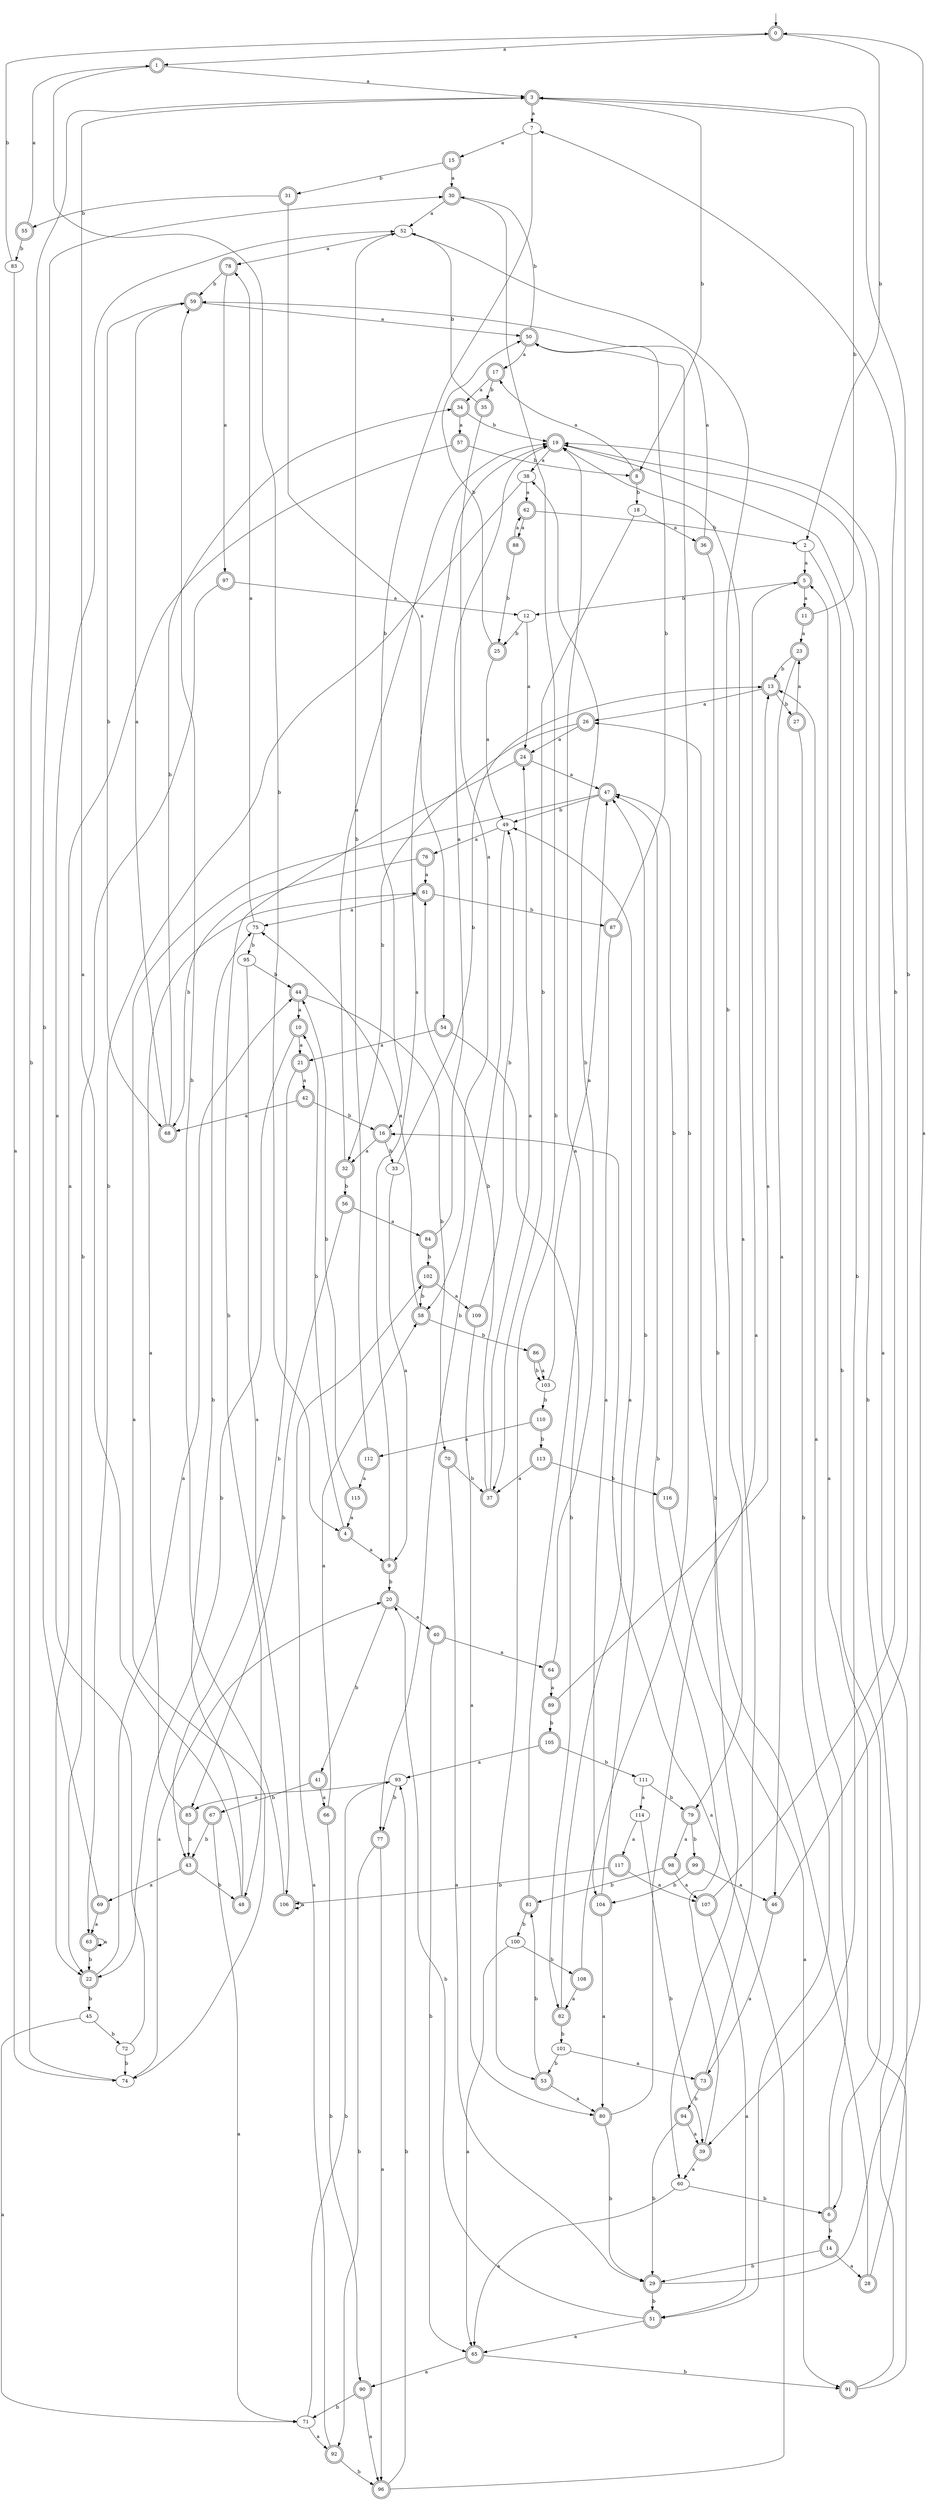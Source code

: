 digraph RandomDFA {
  __start0 [label="", shape=none];
  __start0 -> 0 [label=""];
  0 [shape=circle] [shape=doublecircle]
  0 -> 1 [label="a"]
  0 -> 2 [label="b"]
  1 [shape=doublecircle]
  1 -> 3 [label="a"]
  1 -> 4 [label="b"]
  2
  2 -> 5 [label="a"]
  2 -> 6 [label="b"]
  3 [shape=doublecircle]
  3 -> 7 [label="a"]
  3 -> 8 [label="b"]
  4 [shape=doublecircle]
  4 -> 9 [label="a"]
  4 -> 10 [label="b"]
  5 [shape=doublecircle]
  5 -> 11 [label="a"]
  5 -> 12 [label="b"]
  6 [shape=doublecircle]
  6 -> 13 [label="a"]
  6 -> 14 [label="b"]
  7
  7 -> 15 [label="a"]
  7 -> 16 [label="b"]
  8 [shape=doublecircle]
  8 -> 17 [label="a"]
  8 -> 18 [label="b"]
  9 [shape=doublecircle]
  9 -> 19 [label="a"]
  9 -> 20 [label="b"]
  10 [shape=doublecircle]
  10 -> 21 [label="a"]
  10 -> 22 [label="b"]
  11 [shape=doublecircle]
  11 -> 23 [label="a"]
  11 -> 3 [label="b"]
  12
  12 -> 24 [label="a"]
  12 -> 25 [label="b"]
  13 [shape=doublecircle]
  13 -> 26 [label="a"]
  13 -> 27 [label="b"]
  14 [shape=doublecircle]
  14 -> 28 [label="a"]
  14 -> 29 [label="b"]
  15 [shape=doublecircle]
  15 -> 30 [label="a"]
  15 -> 31 [label="b"]
  16 [shape=doublecircle]
  16 -> 32 [label="a"]
  16 -> 33 [label="b"]
  17 [shape=doublecircle]
  17 -> 34 [label="a"]
  17 -> 35 [label="b"]
  18
  18 -> 36 [label="a"]
  18 -> 37 [label="b"]
  19 [shape=doublecircle]
  19 -> 38 [label="a"]
  19 -> 39 [label="b"]
  20 [shape=doublecircle]
  20 -> 40 [label="a"]
  20 -> 41 [label="b"]
  21 [shape=doublecircle]
  21 -> 42 [label="a"]
  21 -> 43 [label="b"]
  22 [shape=doublecircle]
  22 -> 44 [label="a"]
  22 -> 45 [label="b"]
  23 [shape=doublecircle]
  23 -> 46 [label="a"]
  23 -> 13 [label="b"]
  24 [shape=doublecircle]
  24 -> 47 [label="a"]
  24 -> 48 [label="b"]
  25 [shape=doublecircle]
  25 -> 49 [label="a"]
  25 -> 50 [label="b"]
  26 [shape=doublecircle]
  26 -> 24 [label="a"]
  26 -> 32 [label="b"]
  27 [shape=doublecircle]
  27 -> 23 [label="a"]
  27 -> 51 [label="b"]
  28 [shape=doublecircle]
  28 -> 19 [label="a"]
  28 -> 26 [label="b"]
  29 [shape=doublecircle]
  29 -> 0 [label="a"]
  29 -> 51 [label="b"]
  30 [shape=doublecircle]
  30 -> 52 [label="a"]
  30 -> 53 [label="b"]
  31 [shape=doublecircle]
  31 -> 54 [label="a"]
  31 -> 55 [label="b"]
  32 [shape=doublecircle]
  32 -> 19 [label="a"]
  32 -> 56 [label="b"]
  33
  33 -> 9 [label="a"]
  33 -> 13 [label="b"]
  34 [shape=doublecircle]
  34 -> 57 [label="a"]
  34 -> 19 [label="b"]
  35 [shape=doublecircle]
  35 -> 58 [label="a"]
  35 -> 52 [label="b"]
  36 [shape=doublecircle]
  36 -> 59 [label="a"]
  36 -> 60 [label="b"]
  37 [shape=doublecircle]
  37 -> 24 [label="a"]
  37 -> 61 [label="b"]
  38
  38 -> 62 [label="a"]
  38 -> 63 [label="b"]
  39 [shape=doublecircle]
  39 -> 60 [label="a"]
  39 -> 47 [label="b"]
  40 [shape=doublecircle]
  40 -> 64 [label="a"]
  40 -> 65 [label="b"]
  41 [shape=doublecircle]
  41 -> 66 [label="a"]
  41 -> 67 [label="b"]
  42 [shape=doublecircle]
  42 -> 68 [label="a"]
  42 -> 16 [label="b"]
  43 [shape=doublecircle]
  43 -> 69 [label="a"]
  43 -> 48 [label="b"]
  44 [shape=doublecircle]
  44 -> 10 [label="a"]
  44 -> 70 [label="b"]
  45
  45 -> 71 [label="a"]
  45 -> 72 [label="b"]
  46 [shape=doublecircle]
  46 -> 73 [label="a"]
  46 -> 3 [label="b"]
  47 [shape=doublecircle]
  47 -> 74 [label="a"]
  47 -> 49 [label="b"]
  48 [shape=doublecircle]
  48 -> 3 [label="a"]
  48 -> 75 [label="b"]
  49
  49 -> 76 [label="a"]
  49 -> 77 [label="b"]
  50 [shape=doublecircle]
  50 -> 17 [label="a"]
  50 -> 30 [label="b"]
  51 [shape=doublecircle]
  51 -> 65 [label="a"]
  51 -> 20 [label="b"]
  52
  52 -> 78 [label="a"]
  52 -> 79 [label="b"]
  53 [shape=doublecircle]
  53 -> 80 [label="a"]
  53 -> 81 [label="b"]
  54 [shape=doublecircle]
  54 -> 21 [label="a"]
  54 -> 82 [label="b"]
  55 [shape=doublecircle]
  55 -> 1 [label="a"]
  55 -> 83 [label="b"]
  56 [shape=doublecircle]
  56 -> 84 [label="a"]
  56 -> 85 [label="b"]
  57 [shape=doublecircle]
  57 -> 22 [label="a"]
  57 -> 8 [label="b"]
  58 [shape=doublecircle]
  58 -> 75 [label="a"]
  58 -> 86 [label="b"]
  59 [shape=doublecircle]
  59 -> 50 [label="a"]
  59 -> 68 [label="b"]
  60
  60 -> 65 [label="a"]
  60 -> 6 [label="b"]
  61 [shape=doublecircle]
  61 -> 75 [label="a"]
  61 -> 87 [label="b"]
  62 [shape=doublecircle]
  62 -> 88 [label="a"]
  62 -> 2 [label="b"]
  63 [shape=doublecircle]
  63 -> 63 [label="a"]
  63 -> 22 [label="b"]
  64 [shape=doublecircle]
  64 -> 89 [label="a"]
  64 -> 38 [label="b"]
  65 [shape=doublecircle]
  65 -> 90 [label="a"]
  65 -> 91 [label="b"]
  66 [shape=doublecircle]
  66 -> 58 [label="a"]
  66 -> 90 [label="b"]
  67 [shape=doublecircle]
  67 -> 71 [label="a"]
  67 -> 43 [label="b"]
  68 [shape=doublecircle]
  68 -> 59 [label="a"]
  68 -> 34 [label="b"]
  69 [shape=doublecircle]
  69 -> 63 [label="a"]
  69 -> 30 [label="b"]
  70 [shape=doublecircle]
  70 -> 29 [label="a"]
  70 -> 37 [label="b"]
  71
  71 -> 92 [label="a"]
  71 -> 93 [label="b"]
  72
  72 -> 52 [label="a"]
  72 -> 74 [label="b"]
  73 [shape=doublecircle]
  73 -> 19 [label="a"]
  73 -> 94 [label="b"]
  74
  74 -> 20 [label="a"]
  74 -> 3 [label="b"]
  75
  75 -> 78 [label="a"]
  75 -> 95 [label="b"]
  76 [shape=doublecircle]
  76 -> 61 [label="a"]
  76 -> 68 [label="b"]
  77 [shape=doublecircle]
  77 -> 96 [label="a"]
  77 -> 92 [label="b"]
  78 [shape=doublecircle]
  78 -> 97 [label="a"]
  78 -> 59 [label="b"]
  79 [shape=doublecircle]
  79 -> 98 [label="a"]
  79 -> 99 [label="b"]
  80 [shape=doublecircle]
  80 -> 5 [label="a"]
  80 -> 29 [label="b"]
  81 [shape=doublecircle]
  81 -> 19 [label="a"]
  81 -> 100 [label="b"]
  82 [shape=doublecircle]
  82 -> 49 [label="a"]
  82 -> 101 [label="b"]
  83
  83 -> 74 [label="a"]
  83 -> 0 [label="b"]
  84 [shape=doublecircle]
  84 -> 19 [label="a"]
  84 -> 102 [label="b"]
  85 [shape=doublecircle]
  85 -> 61 [label="a"]
  85 -> 43 [label="b"]
  86 [shape=doublecircle]
  86 -> 103 [label="a"]
  86 -> 103 [label="b"]
  87 [shape=doublecircle]
  87 -> 104 [label="a"]
  87 -> 50 [label="b"]
  88 [shape=doublecircle]
  88 -> 62 [label="a"]
  88 -> 25 [label="b"]
  89 [shape=doublecircle]
  89 -> 13 [label="a"]
  89 -> 105 [label="b"]
  90 [shape=doublecircle]
  90 -> 96 [label="a"]
  90 -> 71 [label="b"]
  91 [shape=doublecircle]
  91 -> 5 [label="a"]
  91 -> 19 [label="b"]
  92 [shape=doublecircle]
  92 -> 102 [label="a"]
  92 -> 96 [label="b"]
  93
  93 -> 85 [label="a"]
  93 -> 77 [label="b"]
  94 [shape=doublecircle]
  94 -> 39 [label="a"]
  94 -> 29 [label="b"]
  95
  95 -> 106 [label="a"]
  95 -> 44 [label="b"]
  96 [shape=doublecircle]
  96 -> 16 [label="a"]
  96 -> 93 [label="b"]
  97 [shape=doublecircle]
  97 -> 12 [label="a"]
  97 -> 22 [label="b"]
  98 [shape=doublecircle]
  98 -> 107 [label="a"]
  98 -> 81 [label="b"]
  99 [shape=doublecircle]
  99 -> 46 [label="a"]
  99 -> 104 [label="b"]
  100
  100 -> 65 [label="a"]
  100 -> 108 [label="b"]
  101
  101 -> 73 [label="a"]
  101 -> 53 [label="b"]
  102 [shape=doublecircle]
  102 -> 109 [label="a"]
  102 -> 58 [label="b"]
  103
  103 -> 47 [label="a"]
  103 -> 110 [label="b"]
  104 [shape=doublecircle]
  104 -> 80 [label="a"]
  104 -> 47 [label="b"]
  105 [shape=doublecircle]
  105 -> 93 [label="a"]
  105 -> 111 [label="b"]
  106 [shape=doublecircle]
  106 -> 106 [label="a"]
  106 -> 59 [label="b"]
  107 [shape=doublecircle]
  107 -> 51 [label="a"]
  107 -> 7 [label="b"]
  108 [shape=doublecircle]
  108 -> 82 [label="a"]
  108 -> 50 [label="b"]
  109 [shape=doublecircle]
  109 -> 80 [label="a"]
  109 -> 49 [label="b"]
  110 [shape=doublecircle]
  110 -> 112 [label="a"]
  110 -> 113 [label="b"]
  111
  111 -> 114 [label="a"]
  111 -> 79 [label="b"]
  112 [shape=doublecircle]
  112 -> 115 [label="a"]
  112 -> 52 [label="b"]
  113 [shape=doublecircle]
  113 -> 37 [label="a"]
  113 -> 116 [label="b"]
  114
  114 -> 117 [label="a"]
  114 -> 39 [label="b"]
  115 [shape=doublecircle]
  115 -> 4 [label="a"]
  115 -> 44 [label="b"]
  116 [shape=doublecircle]
  116 -> 91 [label="a"]
  116 -> 47 [label="b"]
  117 [shape=doublecircle]
  117 -> 107 [label="a"]
  117 -> 106 [label="b"]
}
